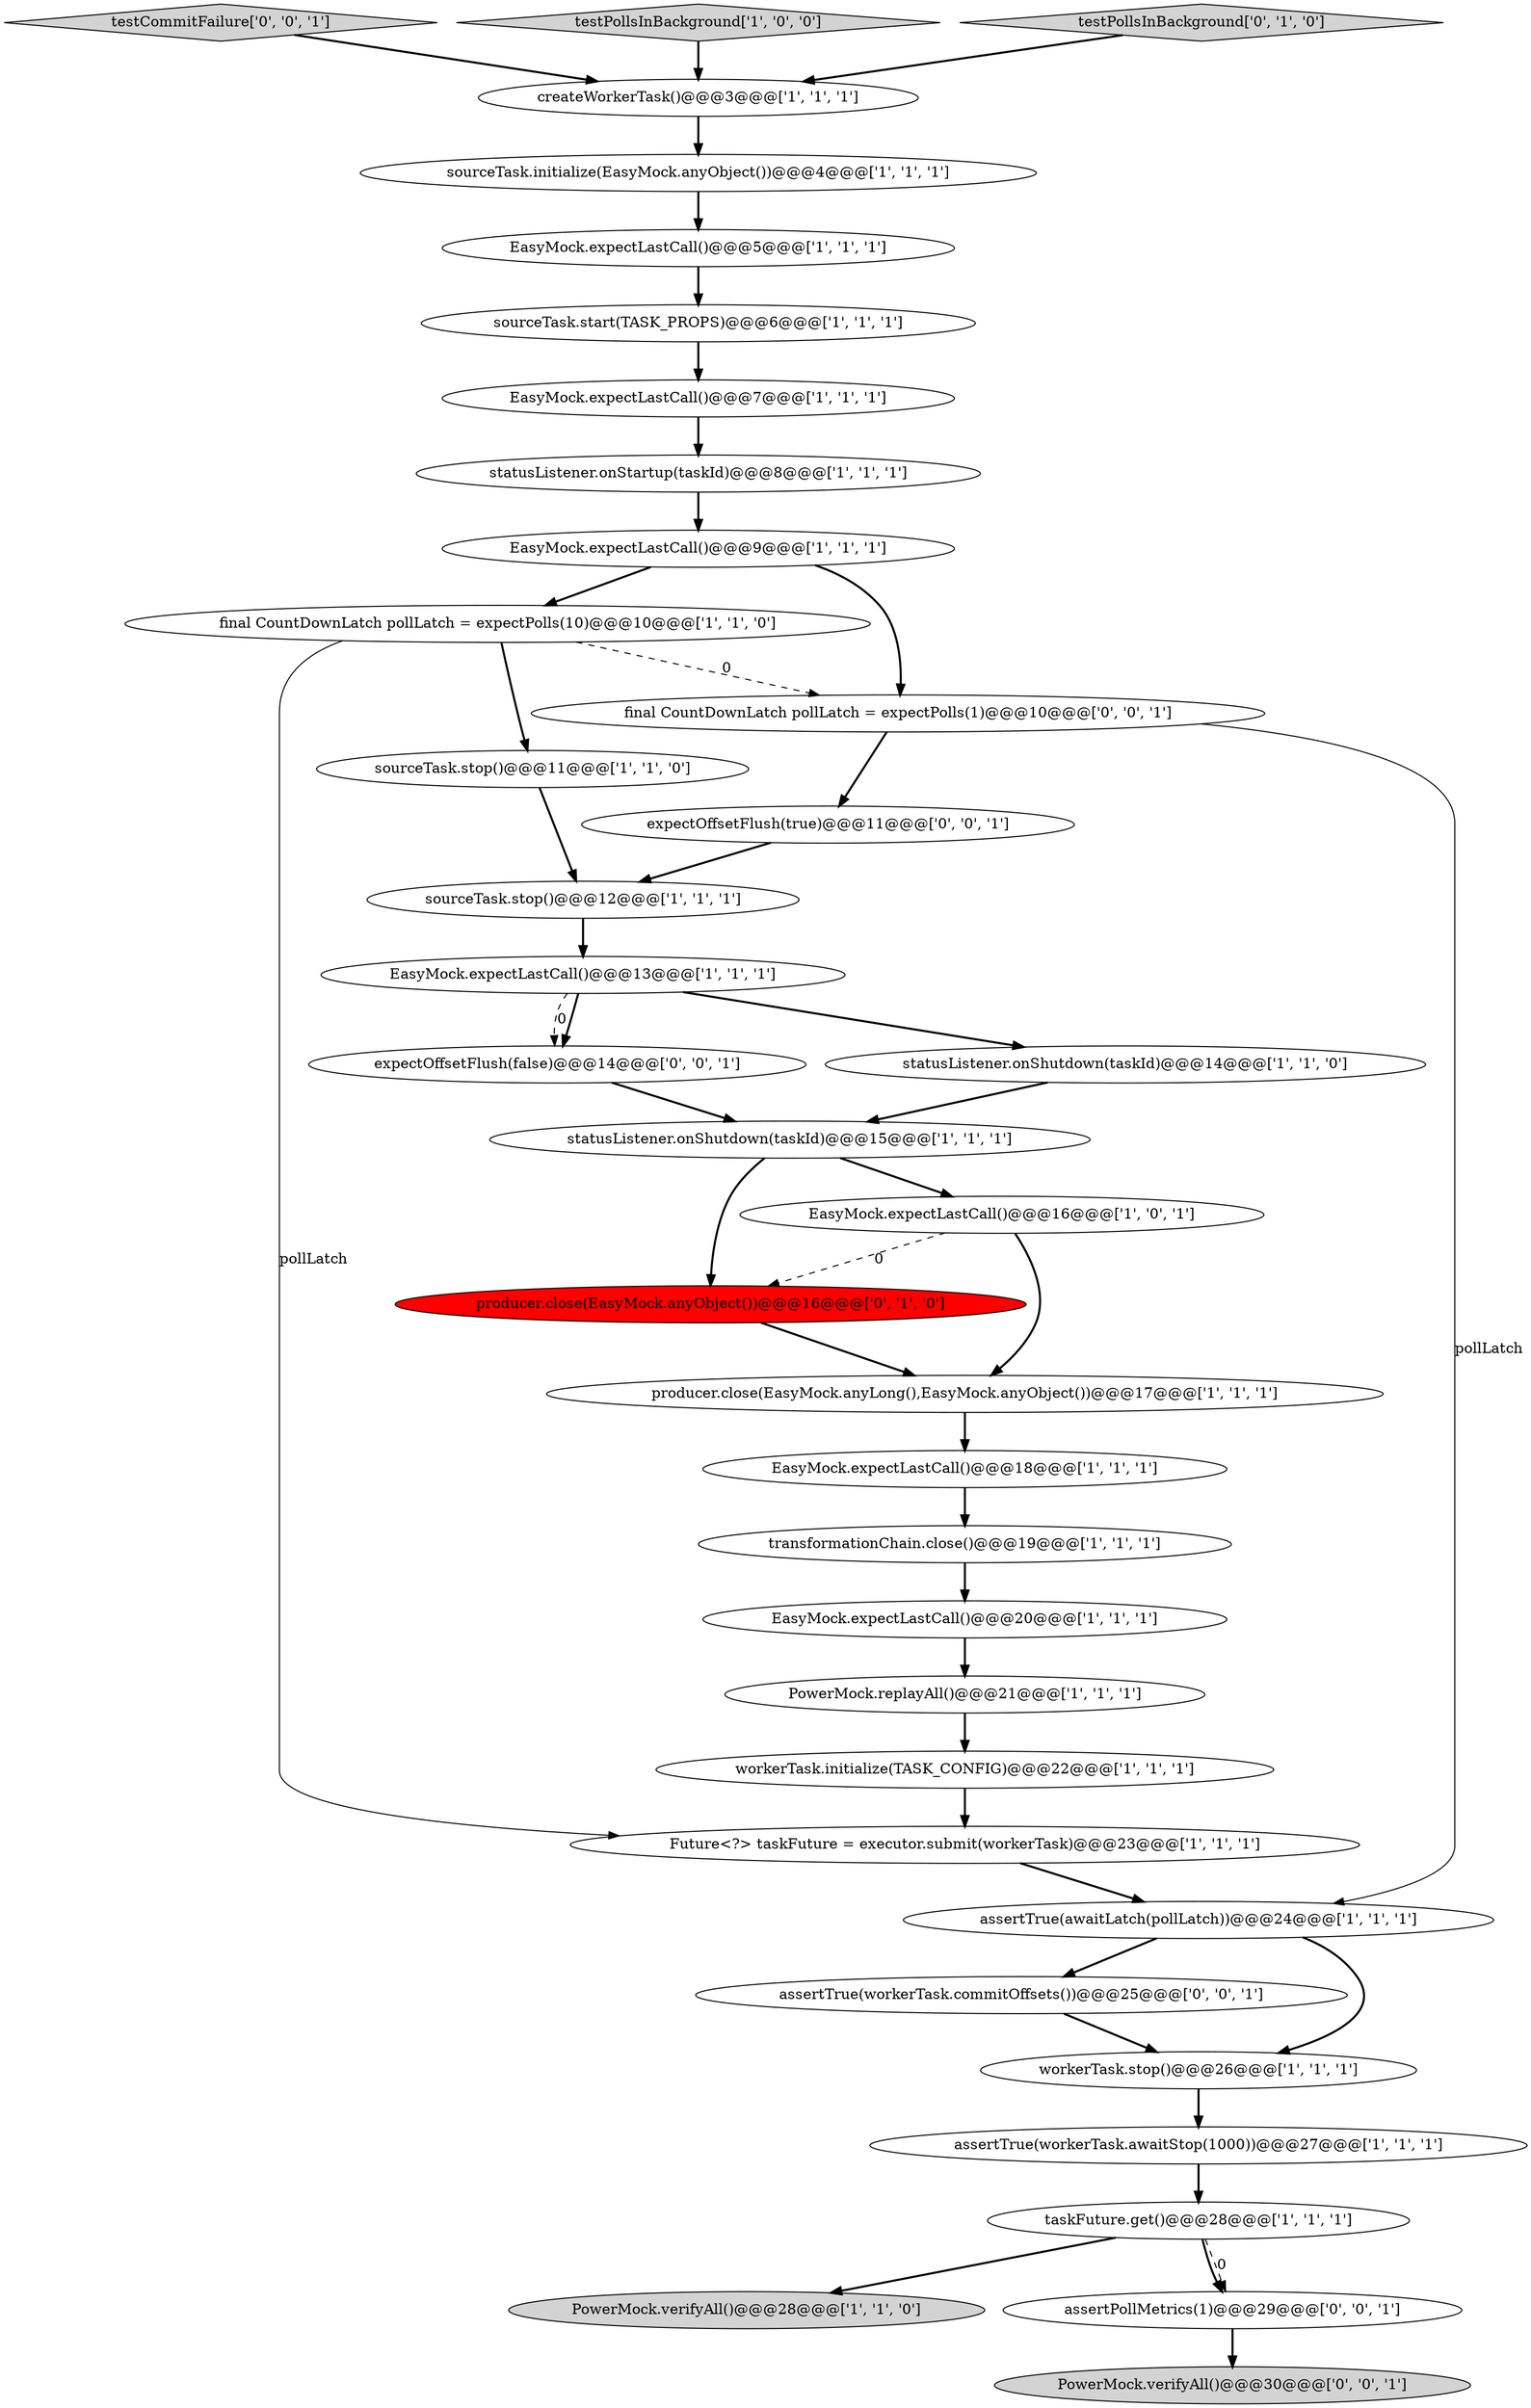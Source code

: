 digraph {
6 [style = filled, label = "assertTrue(awaitLatch(pollLatch))@@@24@@@['1', '1', '1']", fillcolor = white, shape = ellipse image = "AAA0AAABBB1BBB"];
20 [style = filled, label = "transformationChain.close()@@@19@@@['1', '1', '1']", fillcolor = white, shape = ellipse image = "AAA0AAABBB1BBB"];
13 [style = filled, label = "PowerMock.verifyAll()@@@28@@@['1', '1', '0']", fillcolor = lightgray, shape = ellipse image = "AAA0AAABBB1BBB"];
29 [style = filled, label = "assertPollMetrics(1)@@@29@@@['0', '0', '1']", fillcolor = white, shape = ellipse image = "AAA0AAABBB3BBB"];
30 [style = filled, label = "assertTrue(workerTask.commitOffsets())@@@25@@@['0', '0', '1']", fillcolor = white, shape = ellipse image = "AAA0AAABBB3BBB"];
32 [style = filled, label = "testCommitFailure['0', '0', '1']", fillcolor = lightgray, shape = diamond image = "AAA0AAABBB3BBB"];
2 [style = filled, label = "final CountDownLatch pollLatch = expectPolls(10)@@@10@@@['1', '1', '0']", fillcolor = white, shape = ellipse image = "AAA0AAABBB1BBB"];
24 [style = filled, label = "statusListener.onShutdown(taskId)@@@15@@@['1', '1', '1']", fillcolor = white, shape = ellipse image = "AAA0AAABBB1BBB"];
34 [style = filled, label = "PowerMock.verifyAll()@@@30@@@['0', '0', '1']", fillcolor = lightgray, shape = ellipse image = "AAA0AAABBB3BBB"];
16 [style = filled, label = "EasyMock.expectLastCall()@@@5@@@['1', '1', '1']", fillcolor = white, shape = ellipse image = "AAA0AAABBB1BBB"];
31 [style = filled, label = "expectOffsetFlush(false)@@@14@@@['0', '0', '1']", fillcolor = white, shape = ellipse image = "AAA0AAABBB3BBB"];
19 [style = filled, label = "EasyMock.expectLastCall()@@@16@@@['1', '0', '1']", fillcolor = white, shape = ellipse image = "AAA0AAABBB1BBB"];
14 [style = filled, label = "statusListener.onShutdown(taskId)@@@14@@@['1', '1', '0']", fillcolor = white, shape = ellipse image = "AAA0AAABBB1BBB"];
12 [style = filled, label = "EasyMock.expectLastCall()@@@20@@@['1', '1', '1']", fillcolor = white, shape = ellipse image = "AAA0AAABBB1BBB"];
35 [style = filled, label = "expectOffsetFlush(true)@@@11@@@['0', '0', '1']", fillcolor = white, shape = ellipse image = "AAA0AAABBB3BBB"];
8 [style = filled, label = "EasyMock.expectLastCall()@@@9@@@['1', '1', '1']", fillcolor = white, shape = ellipse image = "AAA0AAABBB1BBB"];
11 [style = filled, label = "sourceTask.stop()@@@11@@@['1', '1', '0']", fillcolor = white, shape = ellipse image = "AAA0AAABBB1BBB"];
3 [style = filled, label = "createWorkerTask()@@@3@@@['1', '1', '1']", fillcolor = white, shape = ellipse image = "AAA0AAABBB1BBB"];
0 [style = filled, label = "EasyMock.expectLastCall()@@@18@@@['1', '1', '1']", fillcolor = white, shape = ellipse image = "AAA0AAABBB1BBB"];
1 [style = filled, label = "testPollsInBackground['1', '0', '0']", fillcolor = lightgray, shape = diamond image = "AAA0AAABBB1BBB"];
5 [style = filled, label = "statusListener.onStartup(taskId)@@@8@@@['1', '1', '1']", fillcolor = white, shape = ellipse image = "AAA0AAABBB1BBB"];
4 [style = filled, label = "Future<?> taskFuture = executor.submit(workerTask)@@@23@@@['1', '1', '1']", fillcolor = white, shape = ellipse image = "AAA0AAABBB1BBB"];
15 [style = filled, label = "sourceTask.stop()@@@12@@@['1', '1', '1']", fillcolor = white, shape = ellipse image = "AAA0AAABBB1BBB"];
25 [style = filled, label = "workerTask.initialize(TASK_CONFIG)@@@22@@@['1', '1', '1']", fillcolor = white, shape = ellipse image = "AAA0AAABBB1BBB"];
21 [style = filled, label = "PowerMock.replayAll()@@@21@@@['1', '1', '1']", fillcolor = white, shape = ellipse image = "AAA0AAABBB1BBB"];
26 [style = filled, label = "assertTrue(workerTask.awaitStop(1000))@@@27@@@['1', '1', '1']", fillcolor = white, shape = ellipse image = "AAA0AAABBB1BBB"];
23 [style = filled, label = "workerTask.stop()@@@26@@@['1', '1', '1']", fillcolor = white, shape = ellipse image = "AAA0AAABBB1BBB"];
9 [style = filled, label = "EasyMock.expectLastCall()@@@7@@@['1', '1', '1']", fillcolor = white, shape = ellipse image = "AAA0AAABBB1BBB"];
7 [style = filled, label = "sourceTask.initialize(EasyMock.anyObject())@@@4@@@['1', '1', '1']", fillcolor = white, shape = ellipse image = "AAA0AAABBB1BBB"];
33 [style = filled, label = "final CountDownLatch pollLatch = expectPolls(1)@@@10@@@['0', '0', '1']", fillcolor = white, shape = ellipse image = "AAA0AAABBB3BBB"];
27 [style = filled, label = "testPollsInBackground['0', '1', '0']", fillcolor = lightgray, shape = diamond image = "AAA0AAABBB2BBB"];
17 [style = filled, label = "EasyMock.expectLastCall()@@@13@@@['1', '1', '1']", fillcolor = white, shape = ellipse image = "AAA0AAABBB1BBB"];
10 [style = filled, label = "taskFuture.get()@@@28@@@['1', '1', '1']", fillcolor = white, shape = ellipse image = "AAA0AAABBB1BBB"];
18 [style = filled, label = "producer.close(EasyMock.anyLong(),EasyMock.anyObject())@@@17@@@['1', '1', '1']", fillcolor = white, shape = ellipse image = "AAA0AAABBB1BBB"];
22 [style = filled, label = "sourceTask.start(TASK_PROPS)@@@6@@@['1', '1', '1']", fillcolor = white, shape = ellipse image = "AAA0AAABBB1BBB"];
28 [style = filled, label = "producer.close(EasyMock.anyObject())@@@16@@@['0', '1', '0']", fillcolor = red, shape = ellipse image = "AAA1AAABBB2BBB"];
14->24 [style = bold, label=""];
5->8 [style = bold, label=""];
24->28 [style = bold, label=""];
8->33 [style = bold, label=""];
33->35 [style = bold, label=""];
19->18 [style = bold, label=""];
24->19 [style = bold, label=""];
28->18 [style = bold, label=""];
35->15 [style = bold, label=""];
26->10 [style = bold, label=""];
4->6 [style = bold, label=""];
2->4 [style = solid, label="pollLatch"];
12->21 [style = bold, label=""];
6->23 [style = bold, label=""];
17->31 [style = bold, label=""];
31->24 [style = bold, label=""];
22->9 [style = bold, label=""];
27->3 [style = bold, label=""];
30->23 [style = bold, label=""];
23->26 [style = bold, label=""];
1->3 [style = bold, label=""];
25->4 [style = bold, label=""];
21->25 [style = bold, label=""];
29->34 [style = bold, label=""];
10->29 [style = dashed, label="0"];
16->22 [style = bold, label=""];
17->31 [style = dashed, label="0"];
33->6 [style = solid, label="pollLatch"];
11->15 [style = bold, label=""];
15->17 [style = bold, label=""];
8->2 [style = bold, label=""];
3->7 [style = bold, label=""];
10->13 [style = bold, label=""];
17->14 [style = bold, label=""];
10->29 [style = bold, label=""];
19->28 [style = dashed, label="0"];
7->16 [style = bold, label=""];
20->12 [style = bold, label=""];
9->5 [style = bold, label=""];
0->20 [style = bold, label=""];
2->33 [style = dashed, label="0"];
32->3 [style = bold, label=""];
2->11 [style = bold, label=""];
18->0 [style = bold, label=""];
6->30 [style = bold, label=""];
}
